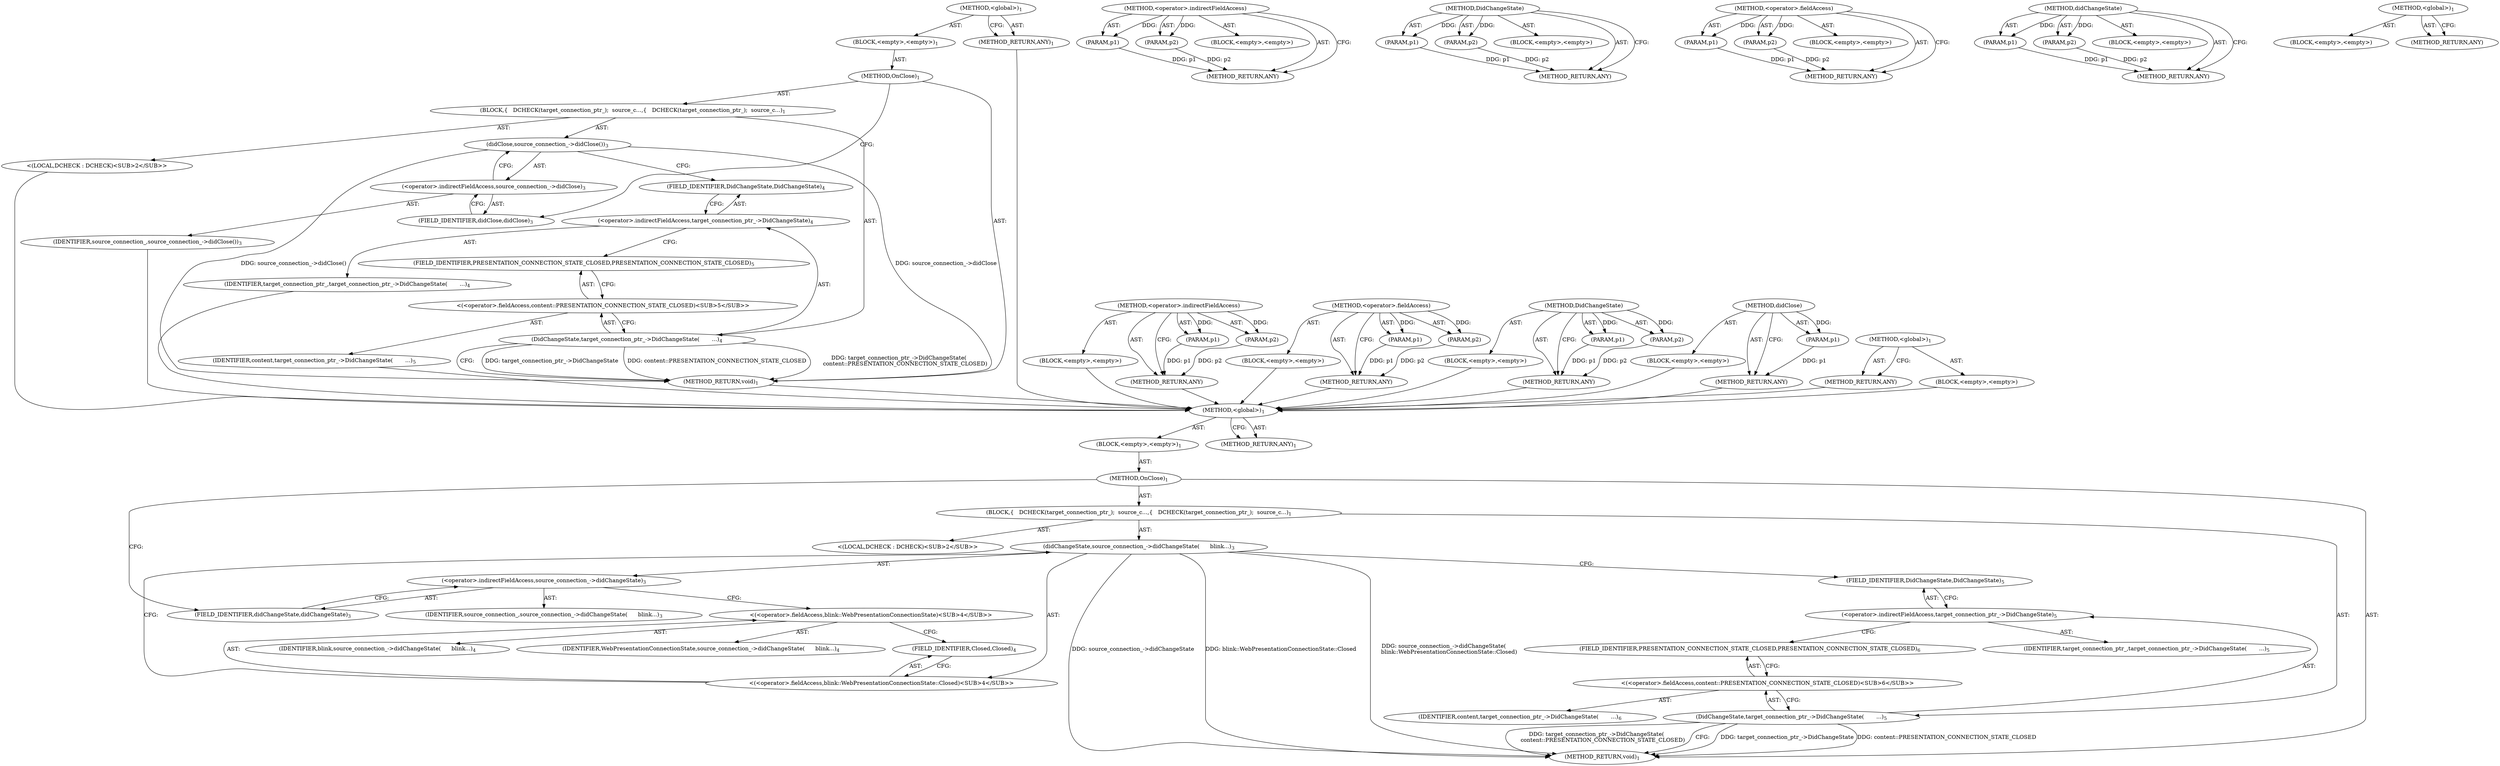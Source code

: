 digraph "&lt;global&gt;" {
vulnerable_6 [label=<(METHOD,&lt;global&gt;)<SUB>1</SUB>>];
vulnerable_7 [label=<(BLOCK,&lt;empty&gt;,&lt;empty&gt;)<SUB>1</SUB>>];
vulnerable_8 [label=<(METHOD,OnClose)<SUB>1</SUB>>];
vulnerable_9 [label=<(BLOCK,{
   DCHECK(target_connection_ptr_);
  source_c...,{
   DCHECK(target_connection_ptr_);
  source_c...)<SUB>1</SUB>>];
vulnerable_10 [label="<(LOCAL,DCHECK : DCHECK)<SUB>2</SUB>>"];
vulnerable_11 [label=<(didChangeState,source_connection_-&gt;didChangeState(
      blink...)<SUB>3</SUB>>];
vulnerable_12 [label=<(&lt;operator&gt;.indirectFieldAccess,source_connection_-&gt;didChangeState)<SUB>3</SUB>>];
vulnerable_13 [label=<(IDENTIFIER,source_connection_,source_connection_-&gt;didChangeState(
      blink...)<SUB>3</SUB>>];
vulnerable_14 [label=<(FIELD_IDENTIFIER,didChangeState,didChangeState)<SUB>3</SUB>>];
vulnerable_15 [label="<(&lt;operator&gt;.fieldAccess,blink::WebPresentationConnectionState::Closed)<SUB>4</SUB>>"];
vulnerable_16 [label="<(&lt;operator&gt;.fieldAccess,blink::WebPresentationConnectionState)<SUB>4</SUB>>"];
vulnerable_17 [label=<(IDENTIFIER,blink,source_connection_-&gt;didChangeState(
      blink...)<SUB>4</SUB>>];
vulnerable_18 [label=<(IDENTIFIER,WebPresentationConnectionState,source_connection_-&gt;didChangeState(
      blink...)<SUB>4</SUB>>];
vulnerable_19 [label=<(FIELD_IDENTIFIER,Closed,Closed)<SUB>4</SUB>>];
vulnerable_20 [label=<(DidChangeState,target_connection_ptr_-&gt;DidChangeState(
       ...)<SUB>5</SUB>>];
vulnerable_21 [label=<(&lt;operator&gt;.indirectFieldAccess,target_connection_ptr_-&gt;DidChangeState)<SUB>5</SUB>>];
vulnerable_22 [label=<(IDENTIFIER,target_connection_ptr_,target_connection_ptr_-&gt;DidChangeState(
       ...)<SUB>5</SUB>>];
vulnerable_23 [label=<(FIELD_IDENTIFIER,DidChangeState,DidChangeState)<SUB>5</SUB>>];
vulnerable_24 [label="<(&lt;operator&gt;.fieldAccess,content::PRESENTATION_CONNECTION_STATE_CLOSED)<SUB>6</SUB>>"];
vulnerable_25 [label=<(IDENTIFIER,content,target_connection_ptr_-&gt;DidChangeState(
       ...)<SUB>6</SUB>>];
vulnerable_26 [label=<(FIELD_IDENTIFIER,PRESENTATION_CONNECTION_STATE_CLOSED,PRESENTATION_CONNECTION_STATE_CLOSED)<SUB>6</SUB>>];
vulnerable_27 [label=<(METHOD_RETURN,void)<SUB>1</SUB>>];
vulnerable_29 [label=<(METHOD_RETURN,ANY)<SUB>1</SUB>>];
vulnerable_51 [label=<(METHOD,&lt;operator&gt;.indirectFieldAccess)>];
vulnerable_52 [label=<(PARAM,p1)>];
vulnerable_53 [label=<(PARAM,p2)>];
vulnerable_54 [label=<(BLOCK,&lt;empty&gt;,&lt;empty&gt;)>];
vulnerable_55 [label=<(METHOD_RETURN,ANY)>];
vulnerable_61 [label=<(METHOD,DidChangeState)>];
vulnerable_62 [label=<(PARAM,p1)>];
vulnerable_63 [label=<(PARAM,p2)>];
vulnerable_64 [label=<(BLOCK,&lt;empty&gt;,&lt;empty&gt;)>];
vulnerable_65 [label=<(METHOD_RETURN,ANY)>];
vulnerable_56 [label=<(METHOD,&lt;operator&gt;.fieldAccess)>];
vulnerable_57 [label=<(PARAM,p1)>];
vulnerable_58 [label=<(PARAM,p2)>];
vulnerable_59 [label=<(BLOCK,&lt;empty&gt;,&lt;empty&gt;)>];
vulnerable_60 [label=<(METHOD_RETURN,ANY)>];
vulnerable_46 [label=<(METHOD,didChangeState)>];
vulnerable_47 [label=<(PARAM,p1)>];
vulnerable_48 [label=<(PARAM,p2)>];
vulnerable_49 [label=<(BLOCK,&lt;empty&gt;,&lt;empty&gt;)>];
vulnerable_50 [label=<(METHOD_RETURN,ANY)>];
vulnerable_40 [label=<(METHOD,&lt;global&gt;)<SUB>1</SUB>>];
vulnerable_41 [label=<(BLOCK,&lt;empty&gt;,&lt;empty&gt;)>];
vulnerable_42 [label=<(METHOD_RETURN,ANY)>];
fixed_6 [label=<(METHOD,&lt;global&gt;)<SUB>1</SUB>>];
fixed_7 [label=<(BLOCK,&lt;empty&gt;,&lt;empty&gt;)<SUB>1</SUB>>];
fixed_8 [label=<(METHOD,OnClose)<SUB>1</SUB>>];
fixed_9 [label=<(BLOCK,{
   DCHECK(target_connection_ptr_);
  source_c...,{
   DCHECK(target_connection_ptr_);
  source_c...)<SUB>1</SUB>>];
fixed_10 [label="<(LOCAL,DCHECK : DCHECK)<SUB>2</SUB>>"];
fixed_11 [label=<(didClose,source_connection_-&gt;didClose())<SUB>3</SUB>>];
fixed_12 [label=<(&lt;operator&gt;.indirectFieldAccess,source_connection_-&gt;didClose)<SUB>3</SUB>>];
fixed_13 [label=<(IDENTIFIER,source_connection_,source_connection_-&gt;didClose())<SUB>3</SUB>>];
fixed_14 [label=<(FIELD_IDENTIFIER,didClose,didClose)<SUB>3</SUB>>];
fixed_15 [label=<(DidChangeState,target_connection_ptr_-&gt;DidChangeState(
       ...)<SUB>4</SUB>>];
fixed_16 [label=<(&lt;operator&gt;.indirectFieldAccess,target_connection_ptr_-&gt;DidChangeState)<SUB>4</SUB>>];
fixed_17 [label=<(IDENTIFIER,target_connection_ptr_,target_connection_ptr_-&gt;DidChangeState(
       ...)<SUB>4</SUB>>];
fixed_18 [label=<(FIELD_IDENTIFIER,DidChangeState,DidChangeState)<SUB>4</SUB>>];
fixed_19 [label="<(&lt;operator&gt;.fieldAccess,content::PRESENTATION_CONNECTION_STATE_CLOSED)<SUB>5</SUB>>"];
fixed_20 [label=<(IDENTIFIER,content,target_connection_ptr_-&gt;DidChangeState(
       ...)<SUB>5</SUB>>];
fixed_21 [label=<(FIELD_IDENTIFIER,PRESENTATION_CONNECTION_STATE_CLOSED,PRESENTATION_CONNECTION_STATE_CLOSED)<SUB>5</SUB>>];
fixed_22 [label=<(METHOD_RETURN,void)<SUB>1</SUB>>];
fixed_24 [label=<(METHOD_RETURN,ANY)<SUB>1</SUB>>];
fixed_43 [label=<(METHOD,&lt;operator&gt;.indirectFieldAccess)>];
fixed_44 [label=<(PARAM,p1)>];
fixed_45 [label=<(PARAM,p2)>];
fixed_46 [label=<(BLOCK,&lt;empty&gt;,&lt;empty&gt;)>];
fixed_47 [label=<(METHOD_RETURN,ANY)>];
fixed_53 [label=<(METHOD,&lt;operator&gt;.fieldAccess)>];
fixed_54 [label=<(PARAM,p1)>];
fixed_55 [label=<(PARAM,p2)>];
fixed_56 [label=<(BLOCK,&lt;empty&gt;,&lt;empty&gt;)>];
fixed_57 [label=<(METHOD_RETURN,ANY)>];
fixed_48 [label=<(METHOD,DidChangeState)>];
fixed_49 [label=<(PARAM,p1)>];
fixed_50 [label=<(PARAM,p2)>];
fixed_51 [label=<(BLOCK,&lt;empty&gt;,&lt;empty&gt;)>];
fixed_52 [label=<(METHOD_RETURN,ANY)>];
fixed_39 [label=<(METHOD,didClose)>];
fixed_40 [label=<(PARAM,p1)>];
fixed_41 [label=<(BLOCK,&lt;empty&gt;,&lt;empty&gt;)>];
fixed_42 [label=<(METHOD_RETURN,ANY)>];
fixed_33 [label=<(METHOD,&lt;global&gt;)<SUB>1</SUB>>];
fixed_34 [label=<(BLOCK,&lt;empty&gt;,&lt;empty&gt;)>];
fixed_35 [label=<(METHOD_RETURN,ANY)>];
vulnerable_6 -> vulnerable_7  [key=0, label="AST: "];
vulnerable_6 -> vulnerable_29  [key=0, label="AST: "];
vulnerable_6 -> vulnerable_29  [key=1, label="CFG: "];
vulnerable_7 -> vulnerable_8  [key=0, label="AST: "];
vulnerable_8 -> vulnerable_9  [key=0, label="AST: "];
vulnerable_8 -> vulnerable_27  [key=0, label="AST: "];
vulnerable_8 -> vulnerable_14  [key=0, label="CFG: "];
vulnerable_9 -> vulnerable_10  [key=0, label="AST: "];
vulnerable_9 -> vulnerable_11  [key=0, label="AST: "];
vulnerable_9 -> vulnerable_20  [key=0, label="AST: "];
vulnerable_11 -> vulnerable_12  [key=0, label="AST: "];
vulnerable_11 -> vulnerable_15  [key=0, label="AST: "];
vulnerable_11 -> vulnerable_23  [key=0, label="CFG: "];
vulnerable_11 -> vulnerable_27  [key=0, label="DDG: source_connection_-&gt;didChangeState"];
vulnerable_11 -> vulnerable_27  [key=1, label="DDG: blink::WebPresentationConnectionState::Closed"];
vulnerable_11 -> vulnerable_27  [key=2, label="DDG: source_connection_-&gt;didChangeState(
      blink::WebPresentationConnectionState::Closed)"];
vulnerable_12 -> vulnerable_13  [key=0, label="AST: "];
vulnerable_12 -> vulnerable_14  [key=0, label="AST: "];
vulnerable_12 -> vulnerable_16  [key=0, label="CFG: "];
vulnerable_14 -> vulnerable_12  [key=0, label="CFG: "];
vulnerable_15 -> vulnerable_16  [key=0, label="AST: "];
vulnerable_15 -> vulnerable_19  [key=0, label="AST: "];
vulnerable_15 -> vulnerable_11  [key=0, label="CFG: "];
vulnerable_16 -> vulnerable_17  [key=0, label="AST: "];
vulnerable_16 -> vulnerable_18  [key=0, label="AST: "];
vulnerable_16 -> vulnerable_19  [key=0, label="CFG: "];
vulnerable_19 -> vulnerable_15  [key=0, label="CFG: "];
vulnerable_20 -> vulnerable_21  [key=0, label="AST: "];
vulnerable_20 -> vulnerable_24  [key=0, label="AST: "];
vulnerable_20 -> vulnerable_27  [key=0, label="CFG: "];
vulnerable_20 -> vulnerable_27  [key=1, label="DDG: target_connection_ptr_-&gt;DidChangeState"];
vulnerable_20 -> vulnerable_27  [key=2, label="DDG: content::PRESENTATION_CONNECTION_STATE_CLOSED"];
vulnerable_20 -> vulnerable_27  [key=3, label="DDG: target_connection_ptr_-&gt;DidChangeState(
       content::PRESENTATION_CONNECTION_STATE_CLOSED)"];
vulnerable_21 -> vulnerable_22  [key=0, label="AST: "];
vulnerable_21 -> vulnerable_23  [key=0, label="AST: "];
vulnerable_21 -> vulnerable_26  [key=0, label="CFG: "];
vulnerable_23 -> vulnerable_21  [key=0, label="CFG: "];
vulnerable_24 -> vulnerable_25  [key=0, label="AST: "];
vulnerable_24 -> vulnerable_26  [key=0, label="AST: "];
vulnerable_24 -> vulnerable_20  [key=0, label="CFG: "];
vulnerable_26 -> vulnerable_24  [key=0, label="CFG: "];
vulnerable_51 -> vulnerable_52  [key=0, label="AST: "];
vulnerable_51 -> vulnerable_52  [key=1, label="DDG: "];
vulnerable_51 -> vulnerable_54  [key=0, label="AST: "];
vulnerable_51 -> vulnerable_53  [key=0, label="AST: "];
vulnerable_51 -> vulnerable_53  [key=1, label="DDG: "];
vulnerable_51 -> vulnerable_55  [key=0, label="AST: "];
vulnerable_51 -> vulnerable_55  [key=1, label="CFG: "];
vulnerable_52 -> vulnerable_55  [key=0, label="DDG: p1"];
vulnerable_53 -> vulnerable_55  [key=0, label="DDG: p2"];
vulnerable_61 -> vulnerable_62  [key=0, label="AST: "];
vulnerable_61 -> vulnerable_62  [key=1, label="DDG: "];
vulnerable_61 -> vulnerable_64  [key=0, label="AST: "];
vulnerable_61 -> vulnerable_63  [key=0, label="AST: "];
vulnerable_61 -> vulnerable_63  [key=1, label="DDG: "];
vulnerable_61 -> vulnerable_65  [key=0, label="AST: "];
vulnerable_61 -> vulnerable_65  [key=1, label="CFG: "];
vulnerable_62 -> vulnerable_65  [key=0, label="DDG: p1"];
vulnerable_63 -> vulnerable_65  [key=0, label="DDG: p2"];
vulnerable_56 -> vulnerable_57  [key=0, label="AST: "];
vulnerable_56 -> vulnerable_57  [key=1, label="DDG: "];
vulnerable_56 -> vulnerable_59  [key=0, label="AST: "];
vulnerable_56 -> vulnerable_58  [key=0, label="AST: "];
vulnerable_56 -> vulnerable_58  [key=1, label="DDG: "];
vulnerable_56 -> vulnerable_60  [key=0, label="AST: "];
vulnerable_56 -> vulnerable_60  [key=1, label="CFG: "];
vulnerable_57 -> vulnerable_60  [key=0, label="DDG: p1"];
vulnerable_58 -> vulnerable_60  [key=0, label="DDG: p2"];
vulnerable_46 -> vulnerable_47  [key=0, label="AST: "];
vulnerable_46 -> vulnerable_47  [key=1, label="DDG: "];
vulnerable_46 -> vulnerable_49  [key=0, label="AST: "];
vulnerable_46 -> vulnerable_48  [key=0, label="AST: "];
vulnerable_46 -> vulnerable_48  [key=1, label="DDG: "];
vulnerable_46 -> vulnerable_50  [key=0, label="AST: "];
vulnerable_46 -> vulnerable_50  [key=1, label="CFG: "];
vulnerable_47 -> vulnerable_50  [key=0, label="DDG: p1"];
vulnerable_48 -> vulnerable_50  [key=0, label="DDG: p2"];
vulnerable_40 -> vulnerable_41  [key=0, label="AST: "];
vulnerable_40 -> vulnerable_42  [key=0, label="AST: "];
vulnerable_40 -> vulnerable_42  [key=1, label="CFG: "];
fixed_6 -> fixed_7  [key=0, label="AST: "];
fixed_6 -> fixed_24  [key=0, label="AST: "];
fixed_6 -> fixed_24  [key=1, label="CFG: "];
fixed_7 -> fixed_8  [key=0, label="AST: "];
fixed_8 -> fixed_9  [key=0, label="AST: "];
fixed_8 -> fixed_22  [key=0, label="AST: "];
fixed_8 -> fixed_14  [key=0, label="CFG: "];
fixed_9 -> fixed_10  [key=0, label="AST: "];
fixed_9 -> fixed_11  [key=0, label="AST: "];
fixed_9 -> fixed_15  [key=0, label="AST: "];
fixed_10 -> vulnerable_6  [key=0];
fixed_11 -> fixed_12  [key=0, label="AST: "];
fixed_11 -> fixed_18  [key=0, label="CFG: "];
fixed_11 -> fixed_22  [key=0, label="DDG: source_connection_-&gt;didClose"];
fixed_11 -> fixed_22  [key=1, label="DDG: source_connection_-&gt;didClose()"];
fixed_12 -> fixed_13  [key=0, label="AST: "];
fixed_12 -> fixed_14  [key=0, label="AST: "];
fixed_12 -> fixed_11  [key=0, label="CFG: "];
fixed_13 -> vulnerable_6  [key=0];
fixed_14 -> fixed_12  [key=0, label="CFG: "];
fixed_15 -> fixed_16  [key=0, label="AST: "];
fixed_15 -> fixed_19  [key=0, label="AST: "];
fixed_15 -> fixed_22  [key=0, label="CFG: "];
fixed_15 -> fixed_22  [key=1, label="DDG: target_connection_ptr_-&gt;DidChangeState"];
fixed_15 -> fixed_22  [key=2, label="DDG: content::PRESENTATION_CONNECTION_STATE_CLOSED"];
fixed_15 -> fixed_22  [key=3, label="DDG: target_connection_ptr_-&gt;DidChangeState(
       content::PRESENTATION_CONNECTION_STATE_CLOSED)"];
fixed_16 -> fixed_17  [key=0, label="AST: "];
fixed_16 -> fixed_18  [key=0, label="AST: "];
fixed_16 -> fixed_21  [key=0, label="CFG: "];
fixed_17 -> vulnerable_6  [key=0];
fixed_18 -> fixed_16  [key=0, label="CFG: "];
fixed_19 -> fixed_20  [key=0, label="AST: "];
fixed_19 -> fixed_21  [key=0, label="AST: "];
fixed_19 -> fixed_15  [key=0, label="CFG: "];
fixed_20 -> vulnerable_6  [key=0];
fixed_21 -> fixed_19  [key=0, label="CFG: "];
fixed_22 -> vulnerable_6  [key=0];
fixed_24 -> vulnerable_6  [key=0];
fixed_43 -> fixed_44  [key=0, label="AST: "];
fixed_43 -> fixed_44  [key=1, label="DDG: "];
fixed_43 -> fixed_46  [key=0, label="AST: "];
fixed_43 -> fixed_45  [key=0, label="AST: "];
fixed_43 -> fixed_45  [key=1, label="DDG: "];
fixed_43 -> fixed_47  [key=0, label="AST: "];
fixed_43 -> fixed_47  [key=1, label="CFG: "];
fixed_44 -> fixed_47  [key=0, label="DDG: p1"];
fixed_45 -> fixed_47  [key=0, label="DDG: p2"];
fixed_46 -> vulnerable_6  [key=0];
fixed_47 -> vulnerable_6  [key=0];
fixed_53 -> fixed_54  [key=0, label="AST: "];
fixed_53 -> fixed_54  [key=1, label="DDG: "];
fixed_53 -> fixed_56  [key=0, label="AST: "];
fixed_53 -> fixed_55  [key=0, label="AST: "];
fixed_53 -> fixed_55  [key=1, label="DDG: "];
fixed_53 -> fixed_57  [key=0, label="AST: "];
fixed_53 -> fixed_57  [key=1, label="CFG: "];
fixed_54 -> fixed_57  [key=0, label="DDG: p1"];
fixed_55 -> fixed_57  [key=0, label="DDG: p2"];
fixed_56 -> vulnerable_6  [key=0];
fixed_57 -> vulnerable_6  [key=0];
fixed_48 -> fixed_49  [key=0, label="AST: "];
fixed_48 -> fixed_49  [key=1, label="DDG: "];
fixed_48 -> fixed_51  [key=0, label="AST: "];
fixed_48 -> fixed_50  [key=0, label="AST: "];
fixed_48 -> fixed_50  [key=1, label="DDG: "];
fixed_48 -> fixed_52  [key=0, label="AST: "];
fixed_48 -> fixed_52  [key=1, label="CFG: "];
fixed_49 -> fixed_52  [key=0, label="DDG: p1"];
fixed_50 -> fixed_52  [key=0, label="DDG: p2"];
fixed_51 -> vulnerable_6  [key=0];
fixed_52 -> vulnerable_6  [key=0];
fixed_39 -> fixed_40  [key=0, label="AST: "];
fixed_39 -> fixed_40  [key=1, label="DDG: "];
fixed_39 -> fixed_41  [key=0, label="AST: "];
fixed_39 -> fixed_42  [key=0, label="AST: "];
fixed_39 -> fixed_42  [key=1, label="CFG: "];
fixed_40 -> fixed_42  [key=0, label="DDG: p1"];
fixed_41 -> vulnerable_6  [key=0];
fixed_42 -> vulnerable_6  [key=0];
fixed_33 -> fixed_34  [key=0, label="AST: "];
fixed_33 -> fixed_35  [key=0, label="AST: "];
fixed_33 -> fixed_35  [key=1, label="CFG: "];
fixed_34 -> vulnerable_6  [key=0];
fixed_35 -> vulnerable_6  [key=0];
}
